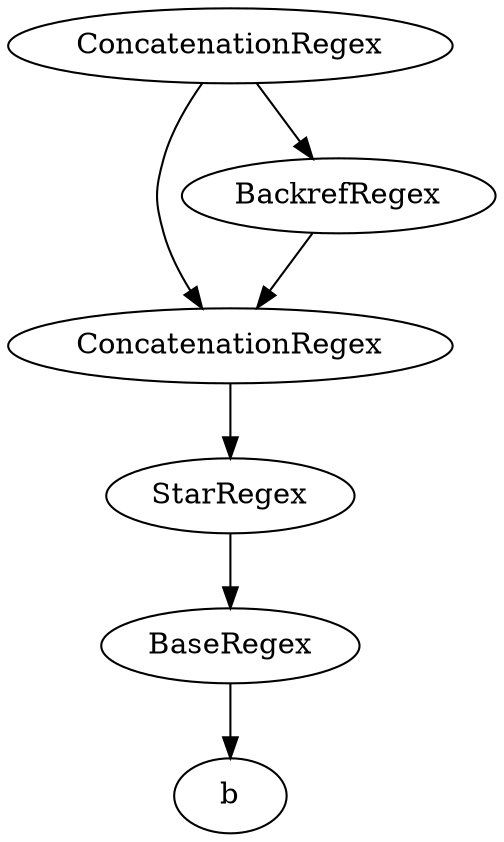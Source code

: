 digraph {
	0 [label=ConcatenationRegex]
	1 [label=ConcatenationRegex]
	0 -> 1
	2 [label=StarRegex]
	1 -> 2
	3 [label=BaseRegex]
	2 -> 3
	4 [label=b]
	3 -> 4
	5 [label=BackrefRegex]
	0 -> 5
	5 -> 1
}
